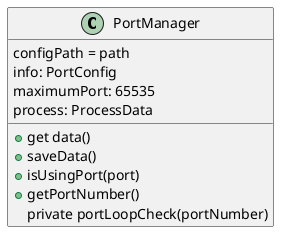 @startuml

class PortManager {
    configPath = path
    info: PortConfig
    maximumPort: 65535
    process: ProcessData

	+ get data()
	+ saveData()
	+ isUsingPort(port)
	+ getPortNumber()
	private portLoopCheck(portNumber)
}


' class SubProcess {
'     process: ProcessData
'     portSetting: portManager

' 	+ get socket()
' 	+ private spawnServer()
' 	+ private connectServer(port: number)

' 	+ manageSocketConnection({ execution, option })

' 	+ manageMainSocket({ execution })
' 	private checkMainPorcessConnection()
' 	private requestProcessBlockData()
' 	private requestProcessBlockDataReceiveSocketEvent(socket)
' 	private registerManagementProcess()
' 	private registerManagementProcessReceiveSoketEvent(socket, buffer)
' 	private registerRequest(socket, resolve)

' 	+ private processErrorEvent()
' }

' note left of port::configPath
' "port.json file path"
' end note

' note left of port::info
' "default & active port number information"
' end note

' note left of port::maximumPort
' "searching port number limit"
' end note

' note left of port::processData
' "this process default data"
' end note

' note right of port::saveData 
' "save port config file"
' end note

' note right of port::portLoopCheck
' "check usesable port number until check port number is maximumPort number."
' end note

@enduml